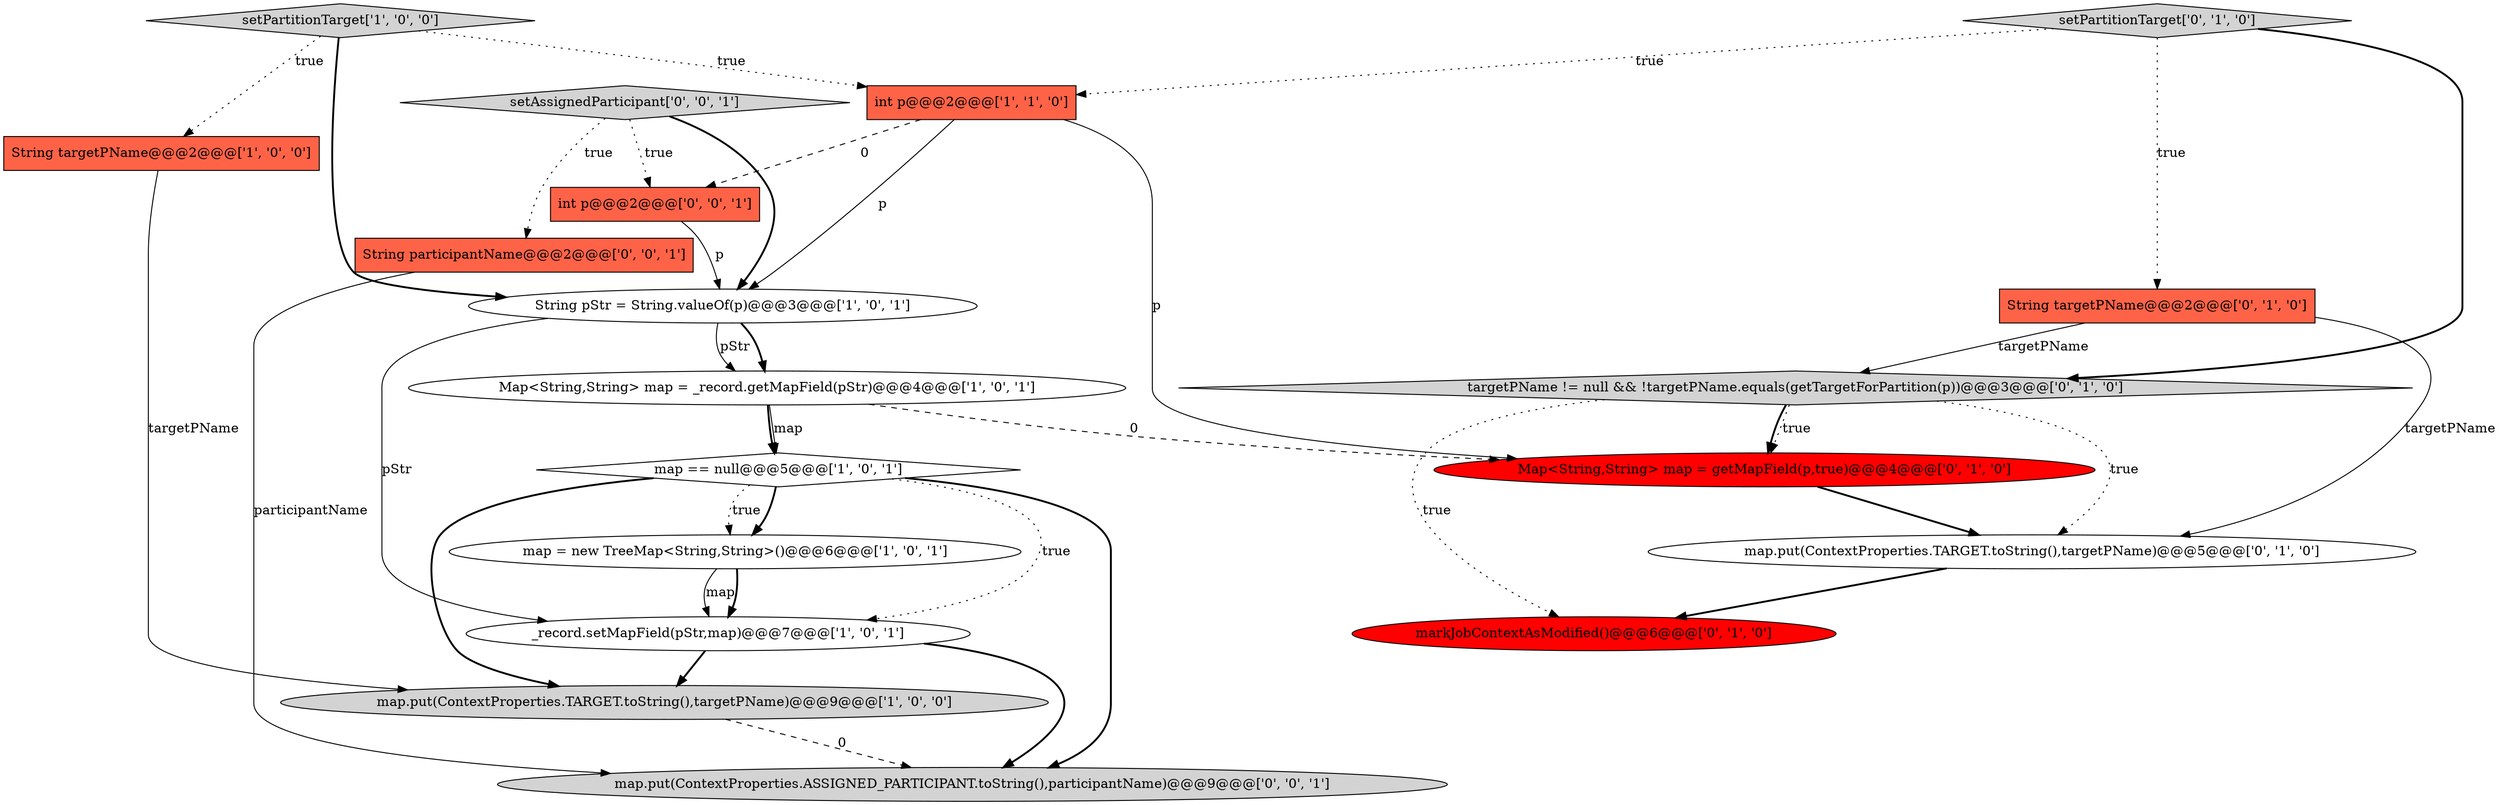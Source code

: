 digraph {
9 [style = filled, label = "String targetPName@@@2@@@['0', '1', '0']", fillcolor = tomato, shape = box image = "AAA0AAABBB2BBB"];
6 [style = filled, label = "map == null@@@5@@@['1', '0', '1']", fillcolor = white, shape = diamond image = "AAA0AAABBB1BBB"];
10 [style = filled, label = "Map<String,String> map = getMapField(p,true)@@@4@@@['0', '1', '0']", fillcolor = red, shape = ellipse image = "AAA1AAABBB2BBB"];
8 [style = filled, label = "_record.setMapField(pStr,map)@@@7@@@['1', '0', '1']", fillcolor = white, shape = ellipse image = "AAA0AAABBB1BBB"];
12 [style = filled, label = "map.put(ContextProperties.TARGET.toString(),targetPName)@@@5@@@['0', '1', '0']", fillcolor = white, shape = ellipse image = "AAA0AAABBB2BBB"];
17 [style = filled, label = "int p@@@2@@@['0', '0', '1']", fillcolor = tomato, shape = box image = "AAA0AAABBB3BBB"];
16 [style = filled, label = "String participantName@@@2@@@['0', '0', '1']", fillcolor = tomato, shape = box image = "AAA0AAABBB3BBB"];
3 [style = filled, label = "String targetPName@@@2@@@['1', '0', '0']", fillcolor = tomato, shape = box image = "AAA0AAABBB1BBB"];
13 [style = filled, label = "targetPName != null && !targetPName.equals(getTargetForPartition(p))@@@3@@@['0', '1', '0']", fillcolor = lightgray, shape = diamond image = "AAA0AAABBB2BBB"];
11 [style = filled, label = "markJobContextAsModified()@@@6@@@['0', '1', '0']", fillcolor = red, shape = ellipse image = "AAA1AAABBB2BBB"];
18 [style = filled, label = "setAssignedParticipant['0', '0', '1']", fillcolor = lightgray, shape = diamond image = "AAA0AAABBB3BBB"];
2 [style = filled, label = "map = new TreeMap<String,String>()@@@6@@@['1', '0', '1']", fillcolor = white, shape = ellipse image = "AAA0AAABBB1BBB"];
7 [style = filled, label = "setPartitionTarget['1', '0', '0']", fillcolor = lightgray, shape = diamond image = "AAA0AAABBB1BBB"];
1 [style = filled, label = "String pStr = String.valueOf(p)@@@3@@@['1', '0', '1']", fillcolor = white, shape = ellipse image = "AAA0AAABBB1BBB"];
0 [style = filled, label = "map.put(ContextProperties.TARGET.toString(),targetPName)@@@9@@@['1', '0', '0']", fillcolor = lightgray, shape = ellipse image = "AAA0AAABBB1BBB"];
14 [style = filled, label = "setPartitionTarget['0', '1', '0']", fillcolor = lightgray, shape = diamond image = "AAA0AAABBB2BBB"];
5 [style = filled, label = "Map<String,String> map = _record.getMapField(pStr)@@@4@@@['1', '0', '1']", fillcolor = white, shape = ellipse image = "AAA0AAABBB1BBB"];
4 [style = filled, label = "int p@@@2@@@['1', '1', '0']", fillcolor = tomato, shape = box image = "AAA0AAABBB1BBB"];
15 [style = filled, label = "map.put(ContextProperties.ASSIGNED_PARTICIPANT.toString(),participantName)@@@9@@@['0', '0', '1']", fillcolor = lightgray, shape = ellipse image = "AAA0AAABBB3BBB"];
1->5 [style = bold, label=""];
13->10 [style = bold, label=""];
9->13 [style = solid, label="targetPName"];
7->1 [style = bold, label=""];
8->15 [style = bold, label=""];
1->5 [style = solid, label="pStr"];
13->12 [style = dotted, label="true"];
18->16 [style = dotted, label="true"];
4->17 [style = dashed, label="0"];
17->1 [style = solid, label="p"];
9->12 [style = solid, label="targetPName"];
12->11 [style = bold, label=""];
0->15 [style = dashed, label="0"];
6->0 [style = bold, label=""];
13->10 [style = dotted, label="true"];
2->8 [style = solid, label="map"];
6->15 [style = bold, label=""];
6->2 [style = bold, label=""];
8->0 [style = bold, label=""];
16->15 [style = solid, label="participantName"];
6->2 [style = dotted, label="true"];
5->6 [style = bold, label=""];
18->1 [style = bold, label=""];
5->10 [style = dashed, label="0"];
7->3 [style = dotted, label="true"];
10->12 [style = bold, label=""];
6->8 [style = dotted, label="true"];
3->0 [style = solid, label="targetPName"];
4->1 [style = solid, label="p"];
7->4 [style = dotted, label="true"];
4->10 [style = solid, label="p"];
1->8 [style = solid, label="pStr"];
13->11 [style = dotted, label="true"];
14->9 [style = dotted, label="true"];
18->17 [style = dotted, label="true"];
14->13 [style = bold, label=""];
5->6 [style = solid, label="map"];
14->4 [style = dotted, label="true"];
2->8 [style = bold, label=""];
}
